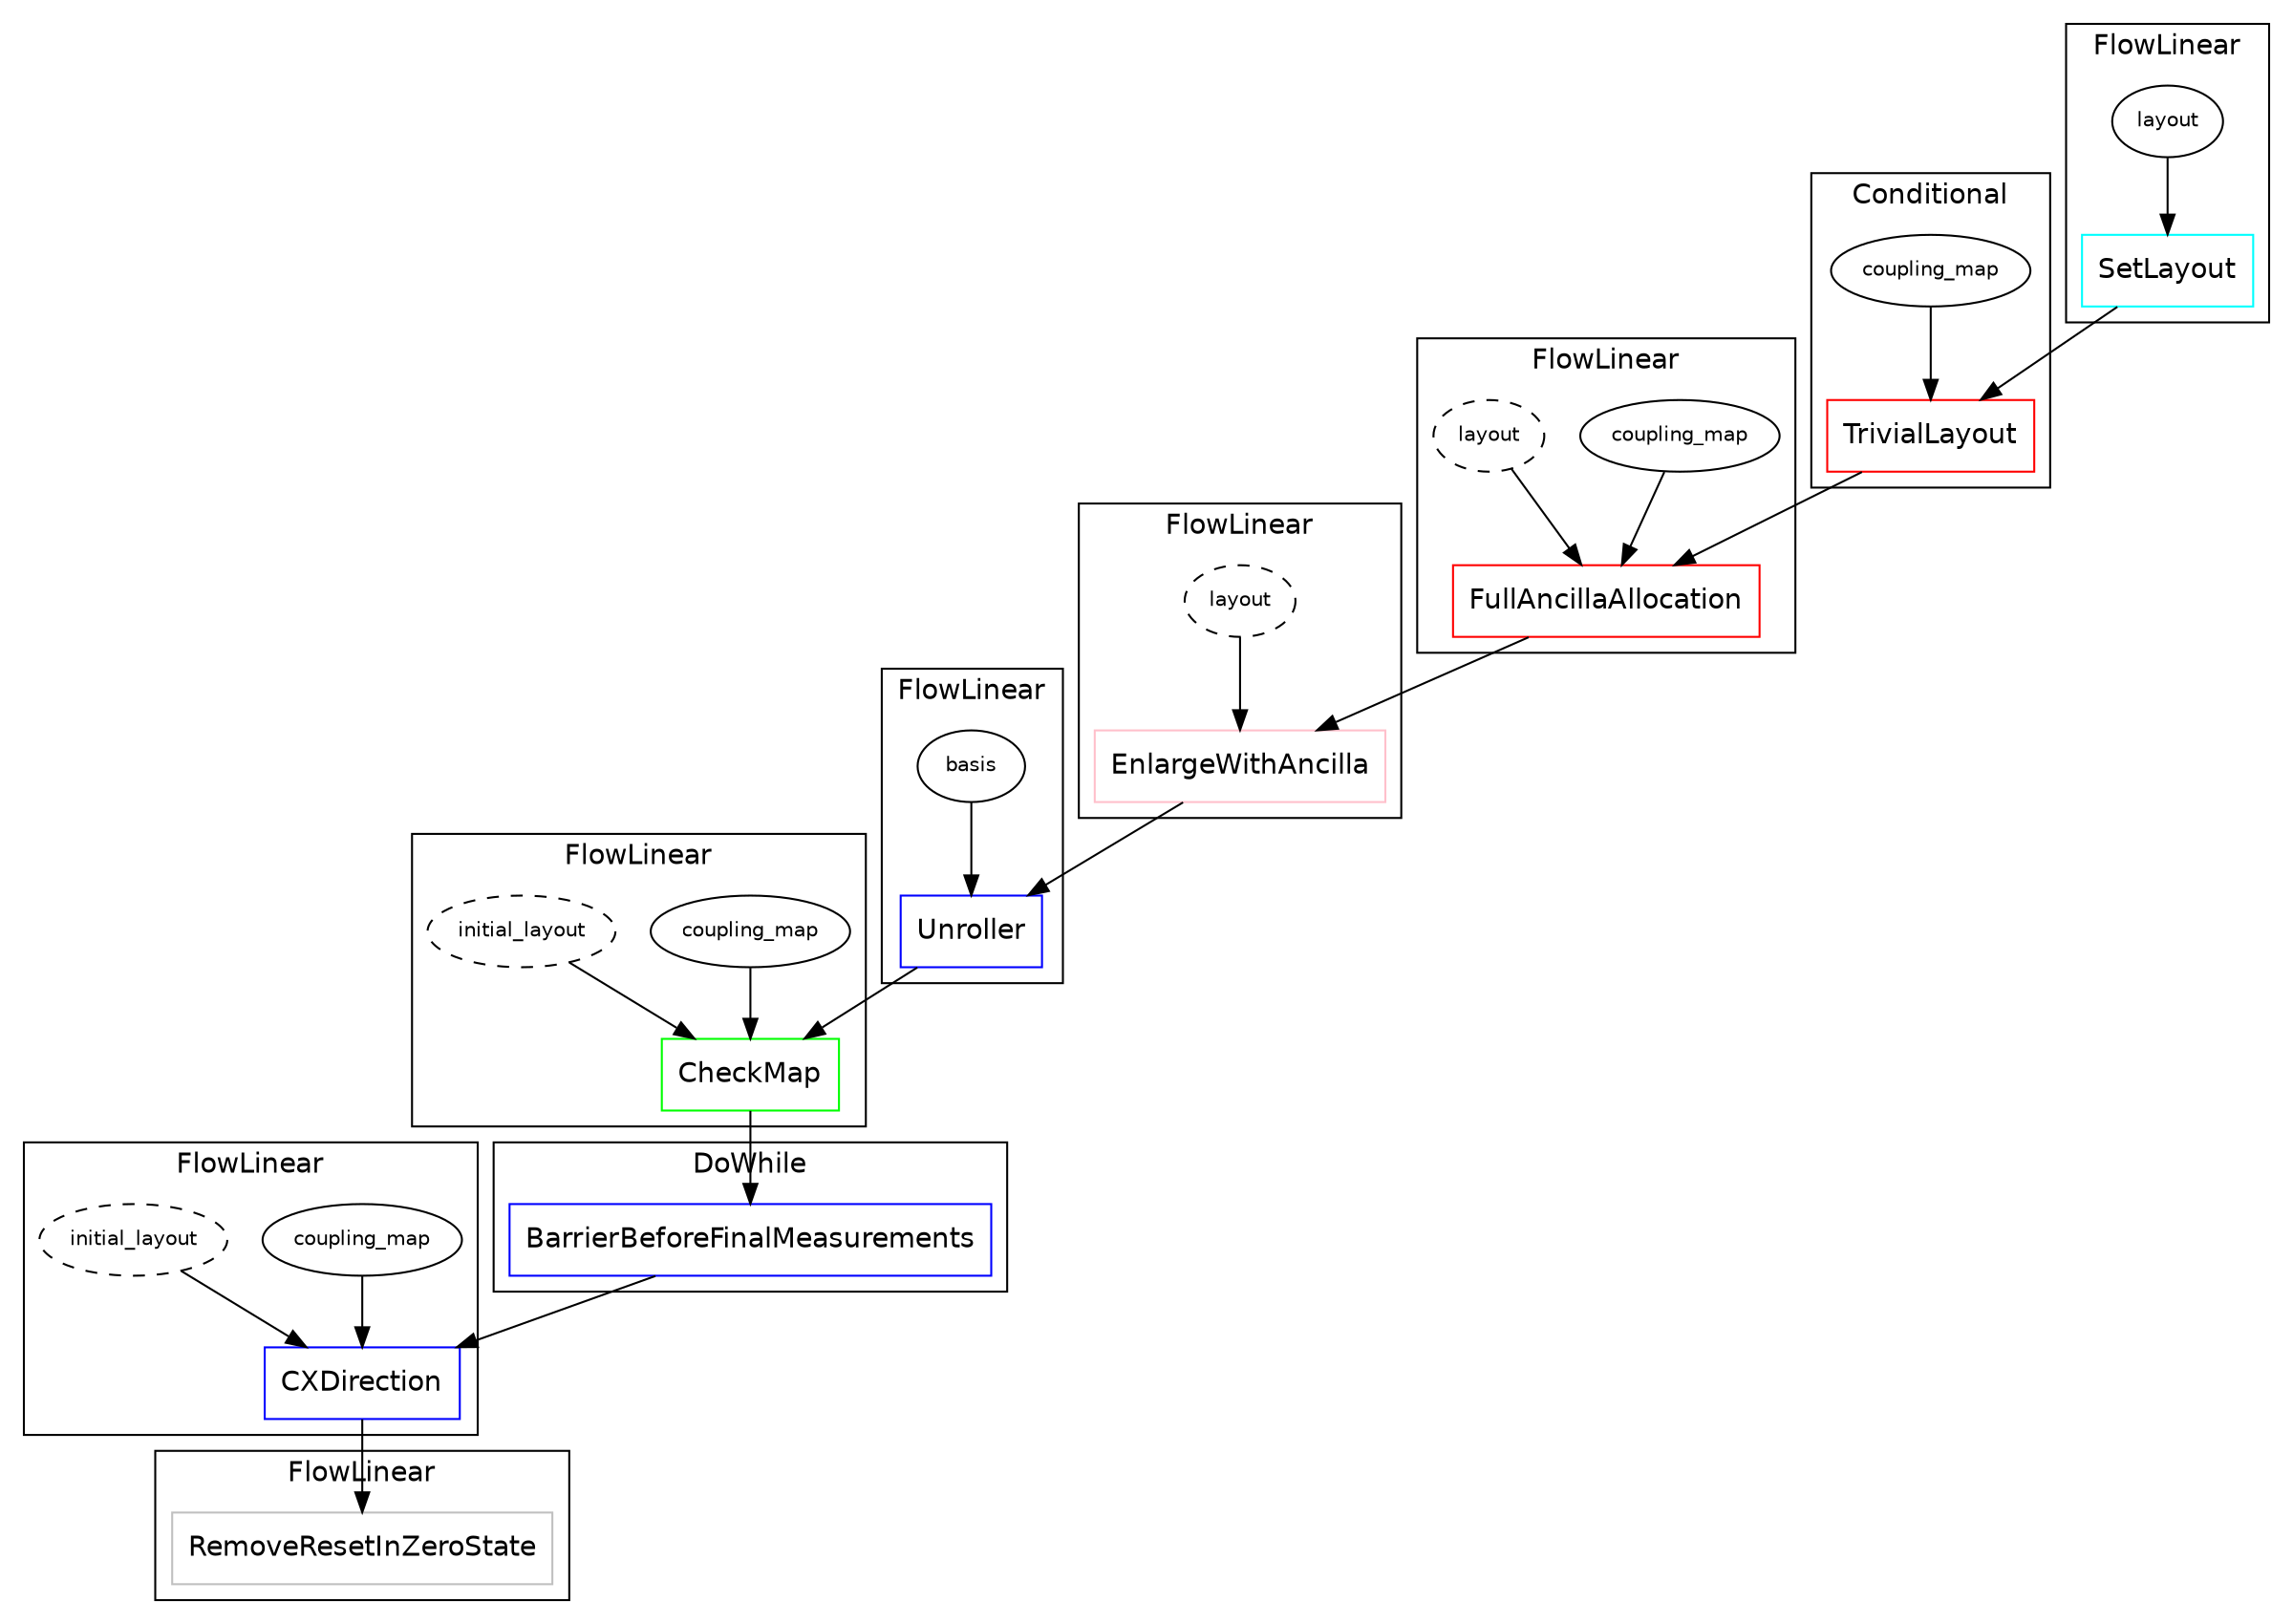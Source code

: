 digraph G {
subgraph cluster_0 {
fontname=helvetica;
label=FlowLinear;
1 [color=cyan, fontname=helvetica, label=SetLayout, shape=rectangle];
2 [color=black, fontname=helvetica, fontsize=10, label=layout, shape=ellipse, style=solid];
2 -> 1;
}

subgraph cluster_3 {
fontname=helvetica;
label=Conditional;
4 [color=red, fontname=helvetica, label=TrivialLayout, shape=rectangle];
5 [color=black, fontname=helvetica, fontsize=10, label=coupling_map, shape=ellipse, style=solid];
5 -> 4;
1 -> 4;
}

subgraph cluster_6 {
fontname=helvetica;
label=FlowLinear;
7 [color=red, fontname=helvetica, label=FullAncillaAllocation, shape=rectangle];
8 [color=black, fontname=helvetica, fontsize=10, label=coupling_map, shape=ellipse, style=solid];
8 -> 7;
9 [color=black, fontname=helvetica, fontsize=10, label=layout, shape=ellipse, style=dashed];
9 -> 7;
4 -> 7;
}

subgraph cluster_10 {
fontname=helvetica;
label=FlowLinear;
11 [color=pink, fontname=helvetica, label=EnlargeWithAncilla, shape=rectangle];
12 [color=black, fontname=helvetica, fontsize=10, label=layout, shape=ellipse, style=dashed];
12 -> 11;
7 -> 11;
}

subgraph cluster_13 {
fontname=helvetica;
label=FlowLinear;
14 [color=blue, fontname=helvetica, label=Unroller, shape=rectangle];
15 [color=black, fontname=helvetica, fontsize=10, label=basis, shape=ellipse, style=solid];
15 -> 14;
11 -> 14;
}

subgraph cluster_16 {
fontname=helvetica;
label=FlowLinear;
17 [color=green, fontname=helvetica, label=CheckMap, shape=rectangle];
18 [color=black, fontname=helvetica, fontsize=10, label=coupling_map, shape=ellipse, style=solid];
18 -> 17;
19 [color=black, fontname=helvetica, fontsize=10, label=initial_layout, shape=ellipse, style=dashed];
19 -> 17;
14 -> 17;
}

subgraph cluster_20 {
fontname=helvetica;
label=DoWhile;
21 [color=blue, fontname=helvetica, label=BarrierBeforeFinalMeasurements, shape=rectangle];
17 -> 21;
}

subgraph cluster_22 {
fontname=helvetica;
label=FlowLinear;
23 [color=blue, fontname=helvetica, label=CXDirection, shape=rectangle];
24 [color=black, fontname=helvetica, fontsize=10, label=coupling_map, shape=ellipse, style=solid];
24 -> 23;
25 [color=black, fontname=helvetica, fontsize=10, label=initial_layout, shape=ellipse, style=dashed];
25 -> 23;
21 -> 23;
}

subgraph cluster_26 {
fontname=helvetica;
label=FlowLinear;
27 [color=grey, fontname=helvetica, label=RemoveResetInZeroState, shape=rectangle];
23 -> 27;
}

}
